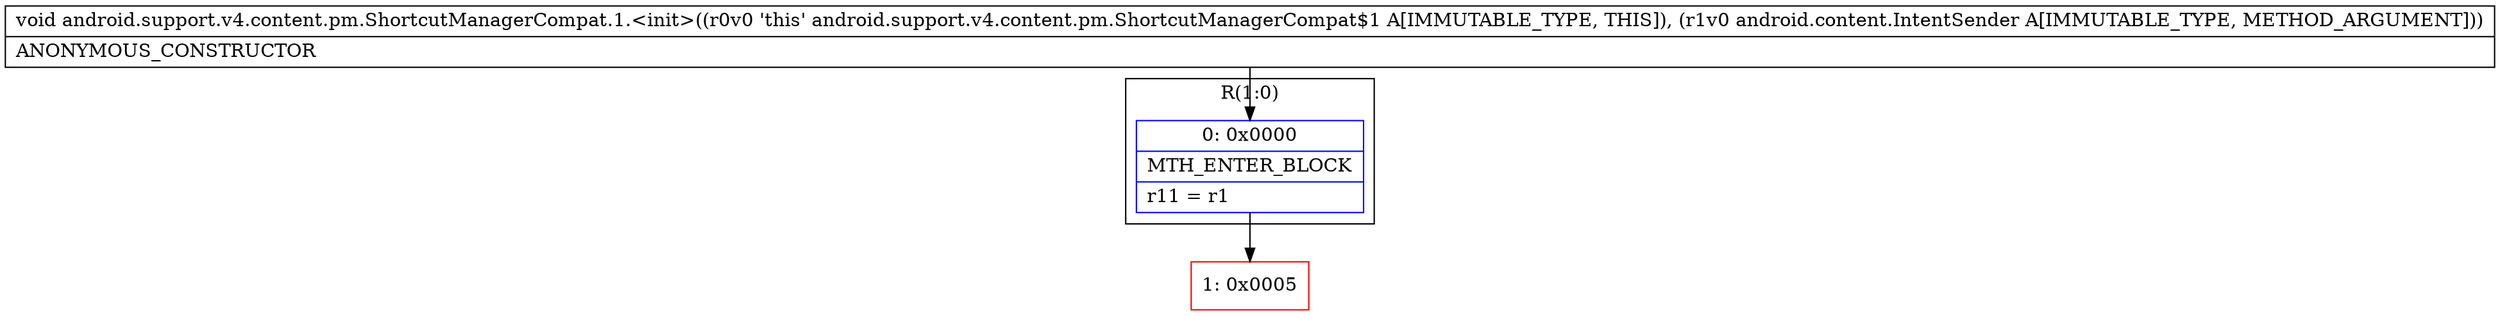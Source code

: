 digraph "CFG forandroid.support.v4.content.pm.ShortcutManagerCompat.1.\<init\>(Landroid\/content\/IntentSender;)V" {
subgraph cluster_Region_888193391 {
label = "R(1:0)";
node [shape=record,color=blue];
Node_0 [shape=record,label="{0\:\ 0x0000|MTH_ENTER_BLOCK\l|r11 = r1\l}"];
}
Node_1 [shape=record,color=red,label="{1\:\ 0x0005}"];
MethodNode[shape=record,label="{void android.support.v4.content.pm.ShortcutManagerCompat.1.\<init\>((r0v0 'this' android.support.v4.content.pm.ShortcutManagerCompat$1 A[IMMUTABLE_TYPE, THIS]), (r1v0 android.content.IntentSender A[IMMUTABLE_TYPE, METHOD_ARGUMENT]))  | ANONYMOUS_CONSTRUCTOR\l}"];
MethodNode -> Node_0;
Node_0 -> Node_1;
}

